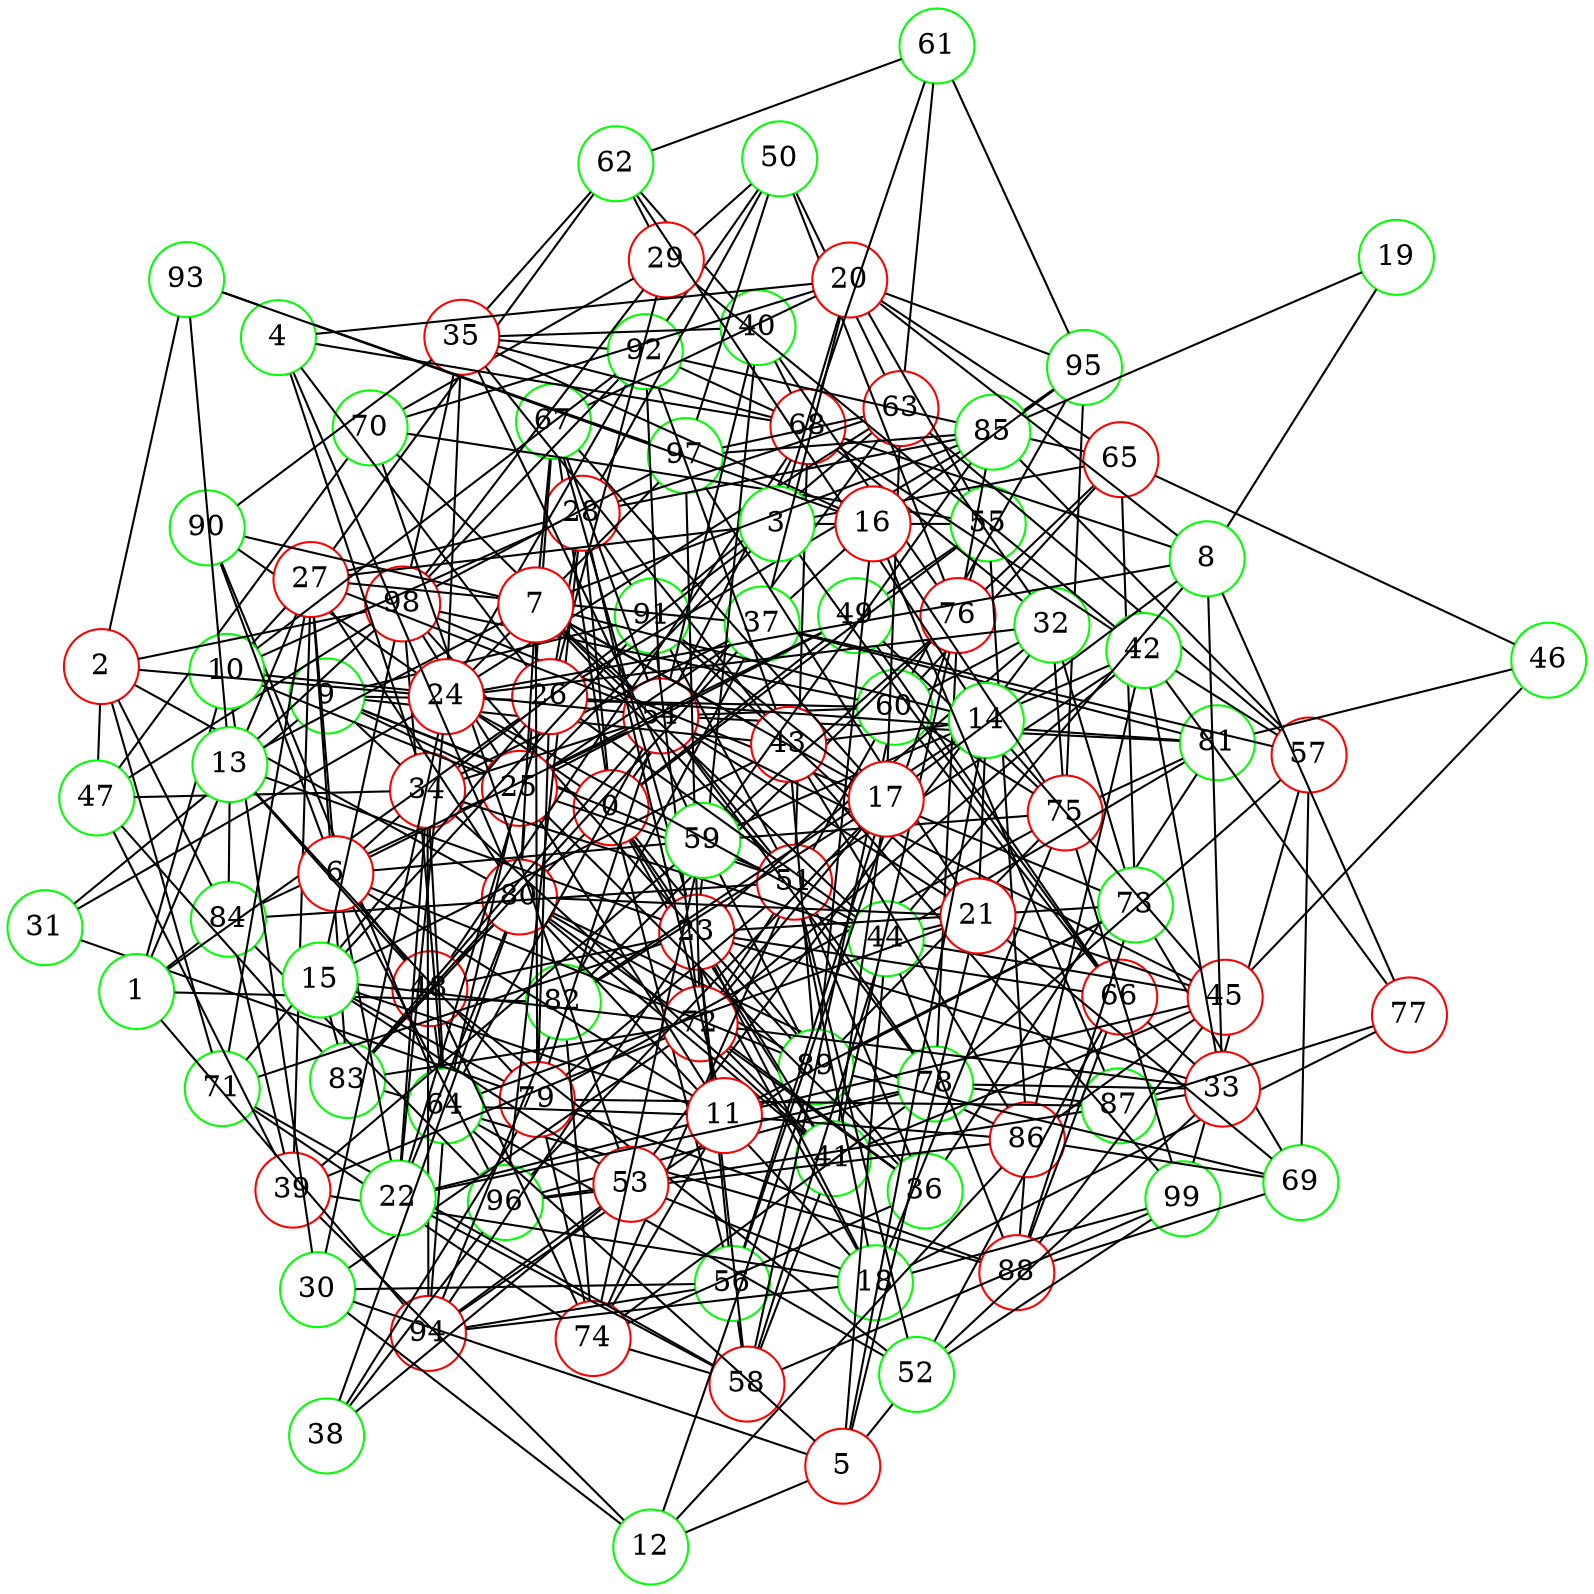 graph {
graph ["layout"="fdp"]
node ["style"="filled","fillcolor"="white","fixedsize"="true","shape"="circle"]
"0" ["color"="red"]
"67" ["color"="green"]
"80" ["color"="red"]
"83" ["color"="green"]
"88" ["color"="red"]
"86" ["color"="red"]
"96" ["color"="green"]
"89" ["color"="green"]
"98" ["color"="red"]
"94" ["color"="red"]
"36" ["color"="green"]
"81" ["color"="green"]
"51" ["color"="red"]
"68" ["color"="red"]
"92" ["color"="green"]
"72" ["color"="red"]
"97" ["color"="green"]
"91" ["color"="green"]
"74" ["color"="red"]
"82" ["color"="green"]
"78" ["color"="green"]
"87" ["color"="green"]
"79" ["color"="red"]
"52" ["color"="green"]
"64" ["color"="green"]
"90" ["color"="green"]
"66" ["color"="red"]
"99" ["color"="green"]
"84" ["color"="green"]
"54" ["color"="red"]
"70" ["color"="green"]
"60" ["color"="green"]
"65" ["color"="red"]
"73" ["color"="green"]
"76" ["color"="red"]
"85" ["color"="green"]
"95" ["color"="green"]
"75" ["color"="red"]
"9" ["color"="green"]
"34" ["color"="red"]
"37" ["color"="green"]
"57" ["color"="red"]
"69" ["color"="green"]
"63" ["color"="red"]
"41" ["color"="green"]
"58" ["color"="red"]
"71" ["color"="green"]
"45" ["color"="red"]
"46" ["color"="green"]
"44" ["color"="green"]
"47" ["color"="green"]
"25" ["color"="red"]
"49" ["color"="green"]
"55" ["color"="green"]
"43" ["color"="red"]
"31" ["color"="green"]
"48" ["color"="red"]
"18" ["color"="green"]
"53" ["color"="red"]
"23" ["color"="red"]
"32" ["color"="green"]
"33" ["color"="red"]
"42" ["color"="green"]
"59" ["color"="green"]
"77" ["color"="red"]
"40" ["color"="green"]
"62" ["color"="green"]
"56" ["color"="green"]
"39" ["color"="red"]
"28" ["color"="red"]
"50" ["color"="green"]
"1" ["color"="green"]
"10" ["color"="green"]
"27" ["color"="red"]
"30" ["color"="green"]
"26" ["color"="red"]
"29" ["color"="red"]
"2" ["color"="red"]
"24" ["color"="red"]
"35" ["color"="red"]
"93" ["color"="green"]
"3" ["color"="green"]
"20" ["color"="red"]
"4" ["color"="green"]
"5" ["color"="red"]
"21" ["color"="red"]
"12" ["color"="green"]
"14" ["color"="green"]
"6" ["color"="red"]
"22" ["color"="green"]
"11" ["color"="red"]
"15" ["color"="green"]
"7" ["color"="red"]
"17" ["color"="red"]
"13" ["color"="green"]
"8" ["color"="green"]
"19" ["color"="green"]
"16" ["color"="red"]
"38" ["color"="green"]
"61" ["color"="green"]
"0" -- "67"
"0" -- "36"
"0" -- "9"
"0" -- "41"
"0" -- "48"
"0" -- "49"
"0" -- "18"
"0" -- "23"
"0" -- "55"
"0" -- "56"
"0" -- "90"
"0" -- "28"
"0" -- "63"
"67" -- "80"
"80" -- "83"
"80" -- "86"
"80" -- "89"
"83" -- "88"
"86" -- "96"
"86" -- "88"
"89" -- "98"
"89" -- "94"
"36" -- "80"
"36" -- "81"
"36" -- "51"
"36" -- "72"
"36" -- "74"
"51" -- "68"
"51" -- "72"
"51" -- "74"
"51" -- "78"
"51" -- "79"
"51" -- "52"
"51" -- "84"
"51" -- "54"
"51" -- "91"
"51" -- "95"
"68" -- "92"
"92" -- "98"
"72" -- "97"
"72" -- "83"
"72" -- "91"
"97" -- "98"
"74" -- "82"
"74" -- "78"
"74" -- "79"
"82" -- "94"
"78" -- "96"
"78" -- "87"
"79" -- "87"
"79" -- "88"
"52" -- "64"
"52" -- "66"
"52" -- "99"
"64" -- "98"
"64" -- "90"
"64" -- "94"
"66" -- "88"
"84" -- "96"
"54" -- "64"
"54" -- "67"
"54" -- "68"
"54" -- "70"
"54" -- "78"
"54" -- "79"
"54" -- "81"
"54" -- "83"
"54" -- "84"
"54" -- "60"
"54" -- "92"
"60" -- "65"
"60" -- "66"
"60" -- "98"
"60" -- "75"
"65" -- "73"
"65" -- "76"
"65" -- "92"
"73" -- "98"
"73" -- "88"
"73" -- "89"
"76" -- "82"
"76" -- "85"
"76" -- "78"
"85" -- "97"
"85" -- "95"
"75" -- "81"
"75" -- "99"
"75" -- "89"
"75" -- "79"
"75" -- "95"
"9" -- "34"
"9" -- "51"
"9" -- "25"
"9" -- "43"
"9" -- "91"
"9" -- "60"
"9" -- "31"
"34" -- "64"
"34" -- "37"
"34" -- "54"
"34" -- "41"
"34" -- "44"
"34" -- "94"
"34" -- "47"
"37" -- "81"
"37" -- "82"
"37" -- "83"
"37" -- "57"
"57" -- "99"
"57" -- "69"
"57" -- "85"
"57" -- "78"
"57" -- "63"
"69" -- "86"
"69" -- "88"
"69" -- "73"
"69" -- "89"
"63" -- "97"
"63" -- "91"
"41" -- "80"
"41" -- "72"
"41" -- "58"
"41" -- "76"
"41" -- "45"
"58" -- "99"
"58" -- "71"
"58" -- "74"
"58" -- "60"
"71" -- "74"
"45" -- "54"
"45" -- "86"
"45" -- "88"
"45" -- "46"
"46" -- "65"
"46" -- "81"
"44" -- "81"
"44" -- "88"
"44" -- "58"
"44" -- "45"
"47" -- "98"
"47" -- "83"
"47" -- "70"
"25" -- "64"
"25" -- "49"
"25" -- "98"
"25" -- "51"
"25" -- "36"
"25" -- "37"
"49" -- "66"
"49" -- "55"
"49" -- "75"
"55" -- "70"
"55" -- "86"
"55" -- "76"
"43" -- "99"
"43" -- "86"
"43" -- "89"
"43" -- "92"
"31" -- "79"
"48" -- "64"
"48" -- "83"
"48" -- "52"
"48" -- "68"
"48" -- "74"
"18" -- "80"
"18" -- "51"
"18" -- "99"
"18" -- "53"
"18" -- "23"
"18" -- "39"
"18" -- "75"
"18" -- "77"
"18" -- "94"
"53" -- "96"
"53" -- "70"
"53" -- "87"
"53" -- "94"
"23" -- "32"
"23" -- "33"
"23" -- "66"
"23" -- "67"
"23" -- "71"
"23" -- "40"
"23" -- "41"
"23" -- "73"
"23" -- "48"
"23" -- "56"
"23" -- "58"
"23" -- "94"
"32" -- "68"
"32" -- "53"
"32" -- "73"
"32" -- "75"
"32" -- "60"
"32" -- "63"
"33" -- "66"
"33" -- "52"
"33" -- "87"
"33" -- "72"
"33" -- "42"
"33" -- "78"
"42" -- "51"
"42" -- "68"
"42" -- "86"
"42" -- "72"
"42" -- "57"
"42" -- "59"
"42" -- "77"
"59" -- "85"
"59" -- "89"
"59" -- "74"
"59" -- "75"
"59" -- "76"
"77" -- "87"
"40" -- "68"
"40" -- "54"
"40" -- "76"
"40" -- "62"
"56" -- "58"
"56" -- "76"
"56" -- "94"
"39" -- "84"
"39" -- "72"
"39" -- "59"
"39" -- "47"
"28" -- "96"
"28" -- "50"
"28" -- "85"
"28" -- "91"
"28" -- "63"
"50" -- "97"
"50" -- "76"
"50" -- "92"
"50" -- "63"
"1" -- "82"
"1" -- "84"
"1" -- "10"
"1" -- "26"
"1" -- "27"
"1" -- "94"
"10" -- "54"
"10" -- "25"
"10" -- "27"
"10" -- "28"
"10" -- "92"
"10" -- "30"
"27" -- "80"
"27" -- "83"
"27" -- "37"
"27" -- "54"
"27" -- "39"
"27" -- "71"
"27" -- "28"
"27" -- "62"
"30" -- "56"
"30" -- "72"
"26" -- "81"
"26" -- "85"
"26" -- "71"
"26" -- "28"
"26" -- "44"
"26" -- "29"
"26" -- "79"
"29" -- "50"
"29" -- "98"
"29" -- "70"
"29" -- "42"
"29" -- "62"
"2" -- "80"
"2" -- "98"
"2" -- "84"
"2" -- "71"
"2" -- "24"
"2" -- "93"
"2" -- "47"
"24" -- "32"
"24" -- "97"
"24" -- "35"
"24" -- "44"
"24" -- "92"
"24" -- "30"
"24" -- "31"
"24" -- "63"
"35" -- "98"
"35" -- "68"
"35" -- "40"
"35" -- "90"
"35" -- "43"
"35" -- "59"
"35" -- "92"
"35" -- "62"
"93" -- "97"
"3" -- "65"
"3" -- "34"
"3" -- "66"
"3" -- "20"
"3" -- "55"
"3" -- "25"
"3" -- "27"
"20" -- "65"
"20" -- "67"
"20" -- "37"
"20" -- "70"
"20" -- "55"
"20" -- "95"
"4" -- "80"
"4" -- "34"
"4" -- "20"
"4" -- "68"
"4" -- "26"
"5" -- "64"
"5" -- "52"
"5" -- "21"
"5" -- "12"
"5" -- "44"
"5" -- "14"
"5" -- "30"
"21" -- "64"
"21" -- "80"
"21" -- "97"
"21" -- "69"
"21" -- "54"
"21" -- "91"
"21" -- "44"
"21" -- "45"
"12" -- "86"
"12" -- "39"
"12" -- "89"
"12" -- "30"
"14" -- "82"
"14" -- "21"
"14" -- "43"
"14" -- "45"
"14" -- "62"
"6" -- "48"
"6" -- "96"
"6" -- "49"
"6" -- "34"
"6" -- "22"
"6" -- "89"
"6" -- "90"
"6" -- "11"
"6" -- "27"
"6" -- "59"
"22" -- "80"
"22" -- "34"
"22" -- "24"
"22" -- "26"
"22" -- "58"
"22" -- "78"
"11" -- "64"
"11" -- "22"
"11" -- "86"
"11" -- "25"
"11" -- "73"
"11" -- "74"
"11" -- "28"
"11" -- "45"
"11" -- "15"
"15" -- "98"
"15" -- "83"
"15" -- "53"
"15" -- "72"
"15" -- "43"
"15" -- "91"
"15" -- "79"
"7" -- "80"
"7" -- "17"
"7" -- "51"
"7" -- "67"
"7" -- "85"
"7" -- "54"
"7" -- "90"
"7" -- "43"
"7" -- "44"
"7" -- "13"
"7" -- "14"
"7" -- "79"
"17" -- "96"
"17" -- "82"
"17" -- "67"
"17" -- "56"
"17" -- "72"
"17" -- "41"
"17" -- "91"
"17" -- "63"
"13" -- "48"
"13" -- "98"
"13" -- "84"
"13" -- "23"
"13" -- "93"
"13" -- "79"
"8" -- "17"
"8" -- "33"
"8" -- "19"
"8" -- "20"
"8" -- "68"
"8" -- "24"
"8" -- "44"
"8" -- "77"
"19" -- "85"
"16" -- "35"
"16" -- "37"
"16" -- "87"
"16" -- "89"
"16" -- "75"
"16" -- "93"
"16" -- "95"
"38" -- "80"
"38" -- "96"
"38" -- "53"
"38" -- "79"
"61" -- "68"
"61" -- "62"
"61" -- "63"
"61" -- "95"
}